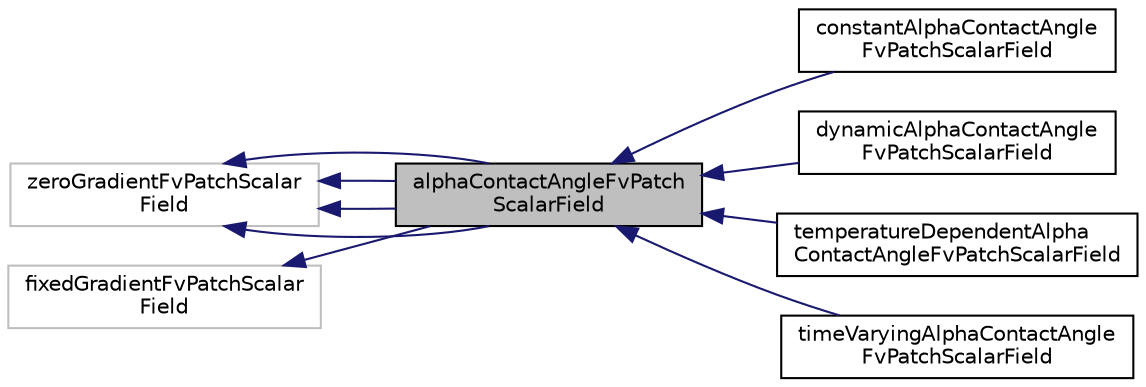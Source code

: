 digraph "alphaContactAngleFvPatchScalarField"
{
  bgcolor="transparent";
  edge [fontname="Helvetica",fontsize="10",labelfontname="Helvetica",labelfontsize="10"];
  node [fontname="Helvetica",fontsize="10",shape=record];
  rankdir="LR";
  Node1 [label="alphaContactAngleFvPatch\lScalarField",height=0.2,width=0.4,color="black", fillcolor="grey75", style="filled", fontcolor="black"];
  Node2 -> Node1 [dir="back",color="midnightblue",fontsize="10",style="solid",fontname="Helvetica"];
  Node2 [label="zeroGradientFvPatchScalar\lField",height=0.2,width=0.4,color="grey75"];
  Node2 -> Node1 [dir="back",color="midnightblue",fontsize="10",style="solid",fontname="Helvetica"];
  Node2 -> Node1 [dir="back",color="midnightblue",fontsize="10",style="solid",fontname="Helvetica"];
  Node2 -> Node1 [dir="back",color="midnightblue",fontsize="10",style="solid",fontname="Helvetica"];
  Node3 -> Node1 [dir="back",color="midnightblue",fontsize="10",style="solid",fontname="Helvetica"];
  Node3 [label="fixedGradientFvPatchScalar\lField",height=0.2,width=0.4,color="grey75"];
  Node1 -> Node4 [dir="back",color="midnightblue",fontsize="10",style="solid",fontname="Helvetica"];
  Node4 [label="constantAlphaContactAngle\lFvPatchScalarField",height=0.2,width=0.4,color="black",URL="$a00363.html",tooltip="A constant alphaContactAngle scalar boundary condition. "];
  Node1 -> Node5 [dir="back",color="midnightblue",fontsize="10",style="solid",fontname="Helvetica"];
  Node5 [label="dynamicAlphaContactAngle\lFvPatchScalarField",height=0.2,width=0.4,color="black",URL="$a00603.html",tooltip="A dynamic alphaContactAngle scalar boundary condition (alphaContactAngleFvPatchScalarField) ..."];
  Node1 -> Node6 [dir="back",color="midnightblue",fontsize="10",style="solid",fontname="Helvetica"];
  Node6 [label="temperatureDependentAlpha\lContactAngleFvPatchScalarField",height=0.2,width=0.4,color="black",URL="$a02639.html",tooltip="Temperature-dependent constant alphaContactAngle scalar boundary condition. "];
  Node1 -> Node7 [dir="back",color="midnightblue",fontsize="10",style="solid",fontname="Helvetica"];
  Node7 [label="timeVaryingAlphaContactAngle\lFvPatchScalarField",height=0.2,width=0.4,color="black",URL="$a02691.html",tooltip="A time-varying alphaContactAngle scalar boundary condition (alphaContactAngleFvPatchScalarField) ..."];
}
